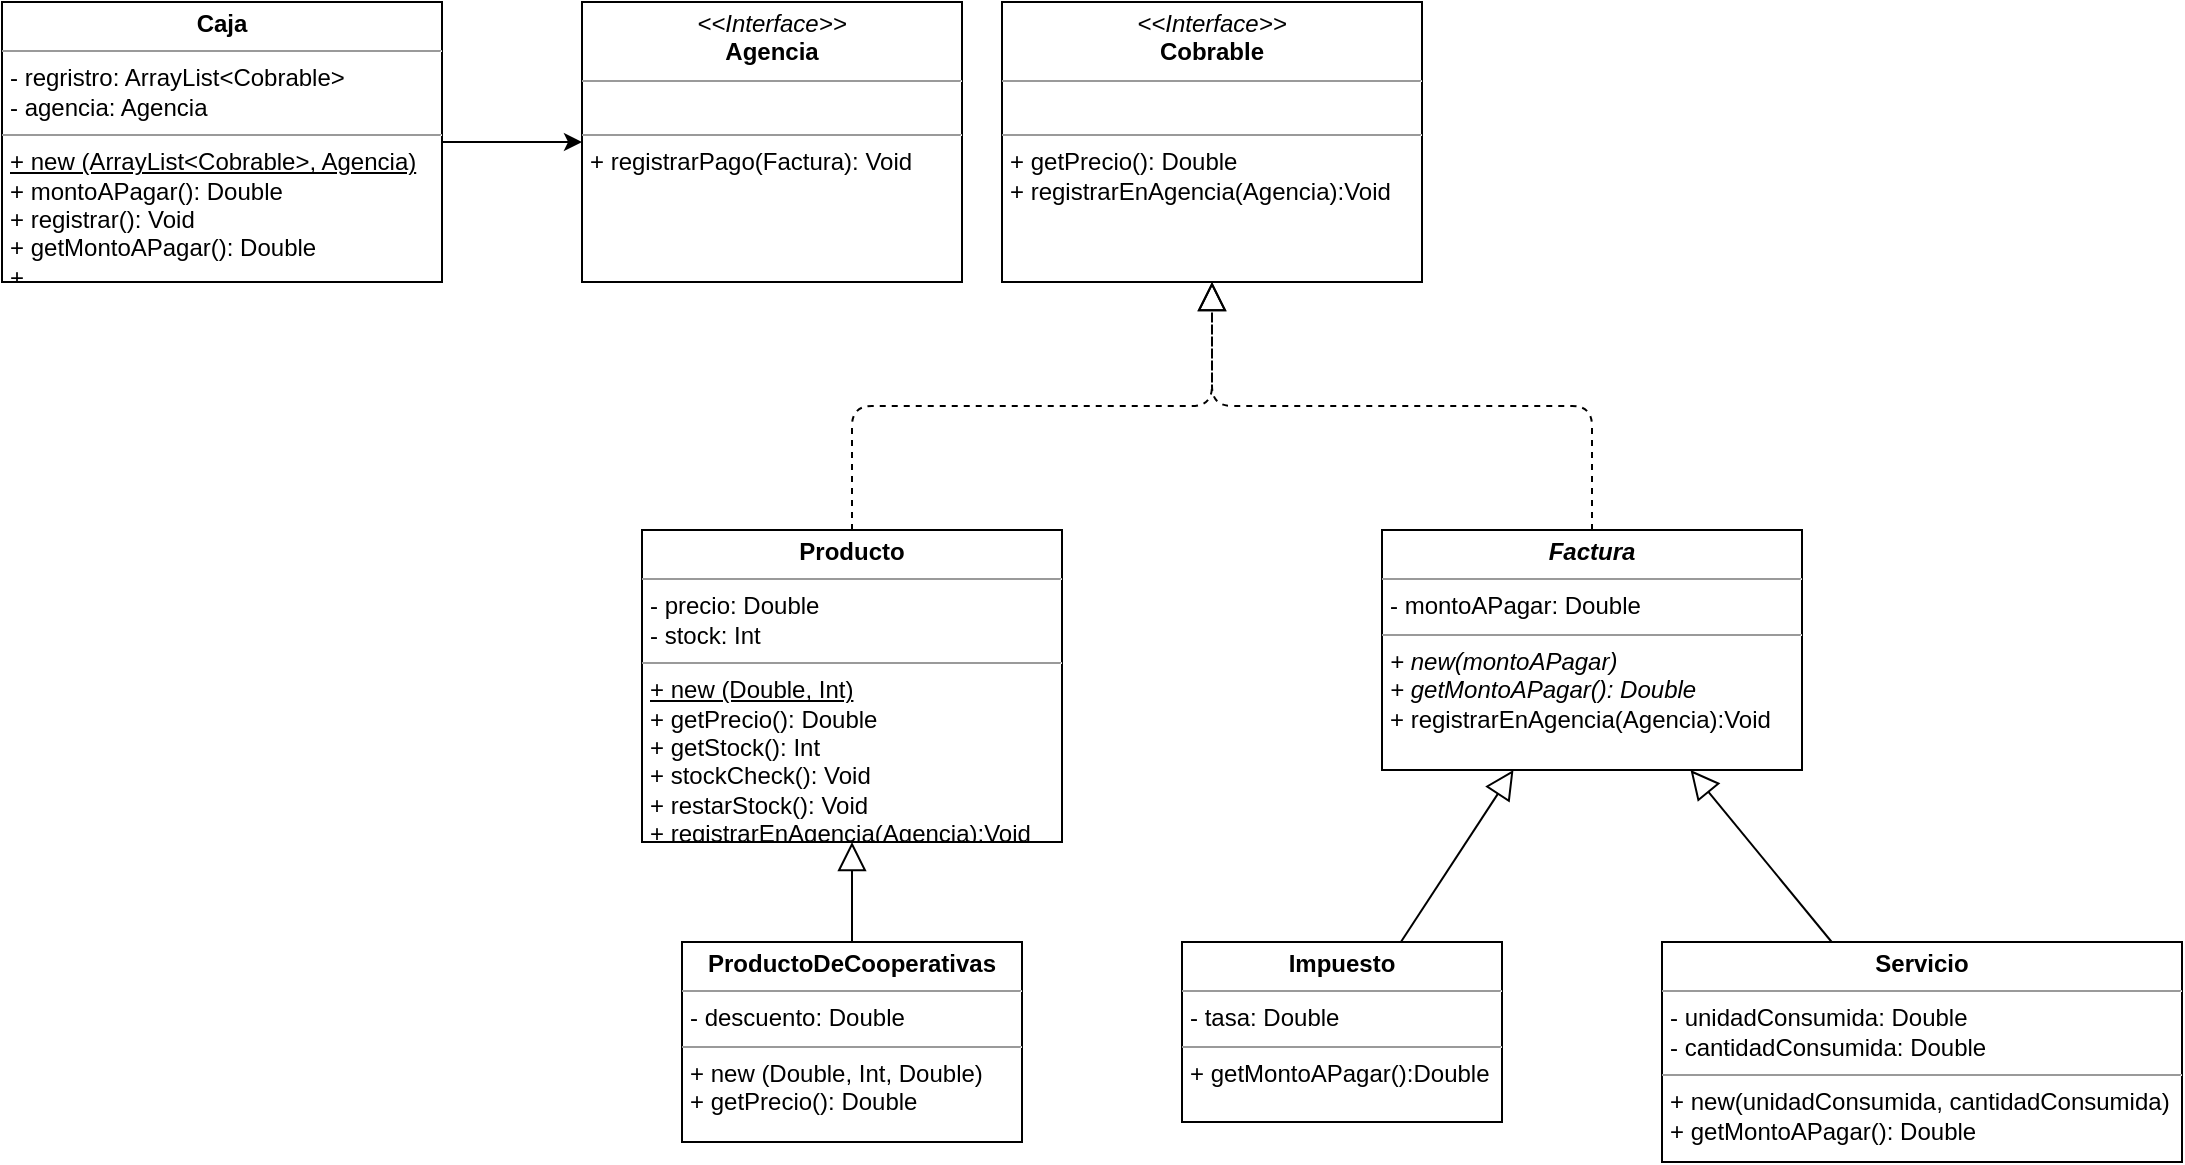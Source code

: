<mxfile version="13.7.3" type="device"><diagram id="gqh6pYyhvpEZRsciRtLU" name="Página-1"><mxGraphModel dx="732" dy="564" grid="1" gridSize="10" guides="1" tooltips="1" connect="1" arrows="1" fold="1" page="1" pageScale="1" pageWidth="1169" pageHeight="827" math="0" shadow="0"><root><mxCell id="0"/><mxCell id="1" parent="0"/><mxCell id="gkiSIef_XG12EUvgJ_Ce-1" value="&lt;p style=&quot;margin: 0px ; margin-top: 4px ; text-align: center&quot;&gt;&lt;b&gt;Caja&lt;/b&gt;&lt;/p&gt;&lt;hr size=&quot;1&quot;&gt;&lt;p style=&quot;margin: 0px ; margin-left: 4px&quot;&gt;- regristro: ArrayList&amp;lt;Cobrable&amp;gt;&lt;/p&gt;&lt;p style=&quot;margin: 0px ; margin-left: 4px&quot;&gt;- agencia: Agencia&lt;/p&gt;&lt;hr size=&quot;1&quot;&gt;&lt;p style=&quot;margin: 0px ; margin-left: 4px&quot;&gt;&lt;u&gt;+ new (ArrayList&amp;lt;Cobrable&amp;gt;, Agencia)&lt;/u&gt;&lt;/p&gt;&lt;p style=&quot;margin: 0px ; margin-left: 4px&quot;&gt;+ montoAPagar(): Double&lt;/p&gt;&lt;p style=&quot;margin: 0px ; margin-left: 4px&quot;&gt;+ registrar(): Void&lt;/p&gt;&lt;p style=&quot;margin: 0px ; margin-left: 4px&quot;&gt;+ getMontoAPagar(): Double&lt;/p&gt;&lt;p style=&quot;margin: 0px ; margin-left: 4px&quot;&gt;+&amp;nbsp;&lt;/p&gt;" style="verticalAlign=top;align=left;overflow=fill;fontSize=12;fontFamily=Helvetica;html=1;" parent="1" vertex="1"><mxGeometry x="20" y="110" width="220" height="140" as="geometry"/></mxCell><mxCell id="gkiSIef_XG12EUvgJ_Ce-2" value="&lt;p style=&quot;margin: 0px ; margin-top: 4px ; text-align: center&quot;&gt;&lt;b&gt;Producto&lt;/b&gt;&lt;/p&gt;&lt;hr size=&quot;1&quot;&gt;&lt;p style=&quot;margin: 0px ; margin-left: 4px&quot;&gt;- precio: Double&lt;/p&gt;&lt;p style=&quot;margin: 0px ; margin-left: 4px&quot;&gt;- stock: Int&lt;/p&gt;&lt;hr size=&quot;1&quot;&gt;&lt;p style=&quot;margin: 0px ; margin-left: 4px&quot;&gt;&lt;u&gt;+ new (Double, Int)&lt;/u&gt;&lt;/p&gt;&lt;p style=&quot;margin: 0px ; margin-left: 4px&quot;&gt;+ getPrecio(): Double&lt;/p&gt;&lt;p style=&quot;margin: 0px ; margin-left: 4px&quot;&gt;+ getStock(): Int&lt;br&gt;&lt;/p&gt;&lt;p style=&quot;margin: 0px ; margin-left: 4px&quot;&gt;+ stockCheck(): Void&lt;/p&gt;&lt;p style=&quot;margin: 0px ; margin-left: 4px&quot;&gt;+ restarStock(): Void&lt;/p&gt;&lt;p style=&quot;margin: 0px ; margin-left: 4px&quot;&gt;+ registrarEnAgencia(Agencia):Void&lt;br&gt;&lt;/p&gt;" style="verticalAlign=top;align=left;overflow=fill;fontSize=12;fontFamily=Helvetica;html=1;" parent="1" vertex="1"><mxGeometry x="340" y="374" width="210" height="156" as="geometry"/></mxCell><mxCell id="gkiSIef_XG12EUvgJ_Ce-3" value="&lt;p style=&quot;margin: 0px ; margin-top: 4px ; text-align: center&quot;&gt;&lt;b&gt;ProductoDeCooperativas&lt;/b&gt;&lt;/p&gt;&lt;hr size=&quot;1&quot;&gt;&lt;p style=&quot;margin: 0px ; margin-left: 4px&quot;&gt;- descuento: Double&lt;/p&gt;&lt;hr size=&quot;1&quot;&gt;&lt;p style=&quot;margin: 0px ; margin-left: 4px&quot;&gt;+ new (Double, Int, Double)&lt;/p&gt;&lt;p style=&quot;margin: 0px ; margin-left: 4px&quot;&gt;+ getPrecio(): Double&lt;/p&gt;" style="verticalAlign=top;align=left;overflow=fill;fontSize=12;fontFamily=Helvetica;html=1;" parent="1" vertex="1"><mxGeometry x="360" y="580" width="170" height="100" as="geometry"/></mxCell><mxCell id="gkiSIef_XG12EUvgJ_Ce-5" value="" style="endArrow=block;endFill=0;endSize=12;html=1;" parent="1" source="gkiSIef_XG12EUvgJ_Ce-3" target="gkiSIef_XG12EUvgJ_Ce-2" edge="1"><mxGeometry width="160" relative="1" as="geometry"><mxPoint x="180" y="310" as="sourcePoint"/><mxPoint x="340" y="310" as="targetPoint"/></mxGeometry></mxCell><mxCell id="wDMPj0SNdSmCDiq7WVyj-2" value="&lt;p style=&quot;margin: 0px ; margin-top: 4px ; text-align: center&quot;&gt;&lt;i&gt;&amp;lt;&amp;lt;Interface&amp;gt;&amp;gt;&lt;/i&gt;&lt;br&gt;&lt;b&gt;Cobrable&lt;/b&gt;&lt;/p&gt;&lt;hr size=&quot;1&quot;&gt;&lt;p style=&quot;margin: 0px ; margin-left: 4px&quot;&gt;&lt;br&gt;&lt;/p&gt;&lt;hr size=&quot;1&quot;&gt;&lt;p style=&quot;margin: 0px ; margin-left: 4px&quot;&gt;+ getPrecio(): Double&lt;/p&gt;&lt;p style=&quot;margin: 0px ; margin-left: 4px&quot;&gt;+ registrarEnAgencia(Agencia):Void&lt;/p&gt;" style="verticalAlign=top;align=left;overflow=fill;fontSize=12;fontFamily=Helvetica;html=1;" parent="1" vertex="1"><mxGeometry x="520" y="110" width="210" height="140" as="geometry"/></mxCell><mxCell id="wDMPj0SNdSmCDiq7WVyj-3" value="&lt;p style=&quot;margin: 0px ; margin-top: 4px ; text-align: center&quot;&gt;&lt;b&gt;&lt;i&gt;Factura&lt;/i&gt;&lt;/b&gt;&lt;/p&gt;&lt;hr size=&quot;1&quot;&gt;&lt;p style=&quot;margin: 0px ; margin-left: 4px&quot;&gt;- montoAPagar: Double&lt;/p&gt;&lt;hr size=&quot;1&quot;&gt;&lt;p style=&quot;margin: 0px ; margin-left: 4px&quot;&gt;&lt;span&gt;&lt;i&gt;+ new(montoAPagar)&lt;/i&gt;&lt;/span&gt;&lt;/p&gt;&lt;p style=&quot;margin: 0px ; margin-left: 4px&quot;&gt;&lt;span&gt;&lt;i&gt;+ getMontoAPagar(): Double&lt;/i&gt;&lt;/span&gt;&lt;br&gt;&lt;/p&gt;&lt;p style=&quot;margin: 0px ; margin-left: 4px&quot;&gt;+ registrarEnAgencia(Agencia):Void&lt;span&gt;&lt;i&gt;&lt;br&gt;&lt;/i&gt;&lt;/span&gt;&lt;/p&gt;" style="verticalAlign=top;align=left;overflow=fill;fontSize=12;fontFamily=Helvetica;html=1;" parent="1" vertex="1"><mxGeometry x="710" y="374" width="210" height="120" as="geometry"/></mxCell><mxCell id="wDMPj0SNdSmCDiq7WVyj-4" value="&lt;p style=&quot;margin: 0px ; margin-top: 4px ; text-align: center&quot;&gt;&lt;b&gt;Servicio&lt;/b&gt;&lt;/p&gt;&lt;hr size=&quot;1&quot;&gt;&lt;p style=&quot;margin: 0px ; margin-left: 4px&quot;&gt;- unidadConsumida: Double&lt;/p&gt;&lt;p style=&quot;margin: 0px ; margin-left: 4px&quot;&gt;- cantidadConsumida: Double&lt;/p&gt;&lt;hr size=&quot;1&quot;&gt;&lt;p style=&quot;margin: 0px ; margin-left: 4px&quot;&gt;+ new(unidadConsumida, cantidadConsumida)&lt;/p&gt;&lt;p style=&quot;margin: 0px ; margin-left: 4px&quot;&gt;+ getMontoAPagar(): Double&lt;/p&gt;" style="verticalAlign=top;align=left;overflow=fill;fontSize=12;fontFamily=Helvetica;html=1;" parent="1" vertex="1"><mxGeometry x="850" y="580" width="260" height="110" as="geometry"/></mxCell><mxCell id="wDMPj0SNdSmCDiq7WVyj-7" value="&lt;p style=&quot;margin: 0px ; margin-top: 4px ; text-align: center&quot;&gt;&lt;b&gt;Impuesto&lt;/b&gt;&lt;/p&gt;&lt;hr size=&quot;1&quot;&gt;&lt;p style=&quot;margin: 0px ; margin-left: 4px&quot;&gt;- tasa: Double&lt;/p&gt;&lt;hr size=&quot;1&quot;&gt;&lt;p style=&quot;margin: 0px ; margin-left: 4px&quot;&gt;+ getMontoAPagar():Double&lt;/p&gt;" style="verticalAlign=top;align=left;overflow=fill;fontSize=12;fontFamily=Helvetica;html=1;" parent="1" vertex="1"><mxGeometry x="610" y="580" width="160" height="90" as="geometry"/></mxCell><mxCell id="wDMPj0SNdSmCDiq7WVyj-8" value="" style="endArrow=block;endFill=0;endSize=12;html=1;" parent="1" source="wDMPj0SNdSmCDiq7WVyj-7" target="wDMPj0SNdSmCDiq7WVyj-3" edge="1"><mxGeometry width="160" relative="1" as="geometry"><mxPoint x="700" y="456" as="sourcePoint"/><mxPoint x="700" y="390" as="targetPoint"/></mxGeometry></mxCell><mxCell id="wDMPj0SNdSmCDiq7WVyj-9" value="" style="endArrow=block;endFill=0;endSize=12;html=1;" parent="1" source="wDMPj0SNdSmCDiq7WVyj-4" target="wDMPj0SNdSmCDiq7WVyj-3" edge="1"><mxGeometry width="160" relative="1" as="geometry"><mxPoint x="697.581" y="510" as="sourcePoint"/><mxPoint x="832.419" y="290" as="targetPoint"/></mxGeometry></mxCell><mxCell id="wDMPj0SNdSmCDiq7WVyj-10" value="" style="endArrow=block;endFill=0;endSize=12;html=1;dashed=1;edgeStyle=orthogonalEdgeStyle;" parent="1" source="gkiSIef_XG12EUvgJ_Ce-2" target="wDMPj0SNdSmCDiq7WVyj-2" edge="1"><mxGeometry width="160" relative="1" as="geometry"><mxPoint x="360" y="508" as="sourcePoint"/><mxPoint x="752.5" y="420" as="targetPoint"/></mxGeometry></mxCell><mxCell id="fTK6jtVF5aX3TlQY2_Cz-1" value="&lt;p style=&quot;margin: 0px ; margin-top: 4px ; text-align: center&quot;&gt;&lt;i&gt;&amp;lt;&amp;lt;Interface&amp;gt;&amp;gt;&lt;/i&gt;&lt;br&gt;&lt;b&gt;Agencia&lt;/b&gt;&lt;/p&gt;&lt;hr size=&quot;1&quot;&gt;&lt;p style=&quot;margin: 0px ; margin-left: 4px&quot;&gt;&lt;br&gt;&lt;/p&gt;&lt;hr size=&quot;1&quot;&gt;&lt;p style=&quot;margin: 0px ; margin-left: 4px&quot;&gt;+ registrarPago(Factura): Void&lt;/p&gt;" style="verticalAlign=top;align=left;overflow=fill;fontSize=12;fontFamily=Helvetica;html=1;" parent="1" vertex="1"><mxGeometry x="310" y="110" width="190" height="140" as="geometry"/></mxCell><mxCell id="fTK6jtVF5aX3TlQY2_Cz-2" value="" style="endArrow=block;endFill=0;endSize=12;html=1;dashed=1;edgeStyle=orthogonalEdgeStyle;" parent="1" source="wDMPj0SNdSmCDiq7WVyj-3" target="wDMPj0SNdSmCDiq7WVyj-2" edge="1"><mxGeometry width="160" relative="1" as="geometry"><mxPoint x="215" y="420" as="sourcePoint"/><mxPoint x="375" y="330" as="targetPoint"/></mxGeometry></mxCell><mxCell id="fTK6jtVF5aX3TlQY2_Cz-5" value="" style="endArrow=classic;html=1;" parent="1" source="gkiSIef_XG12EUvgJ_Ce-1" target="fTK6jtVF5aX3TlQY2_Cz-1" edge="1"><mxGeometry width="50" height="50" relative="1" as="geometry"><mxPoint x="490" y="390" as="sourcePoint"/><mxPoint x="540" y="340" as="targetPoint"/><Array as="points"/></mxGeometry></mxCell></root></mxGraphModel></diagram></mxfile>
